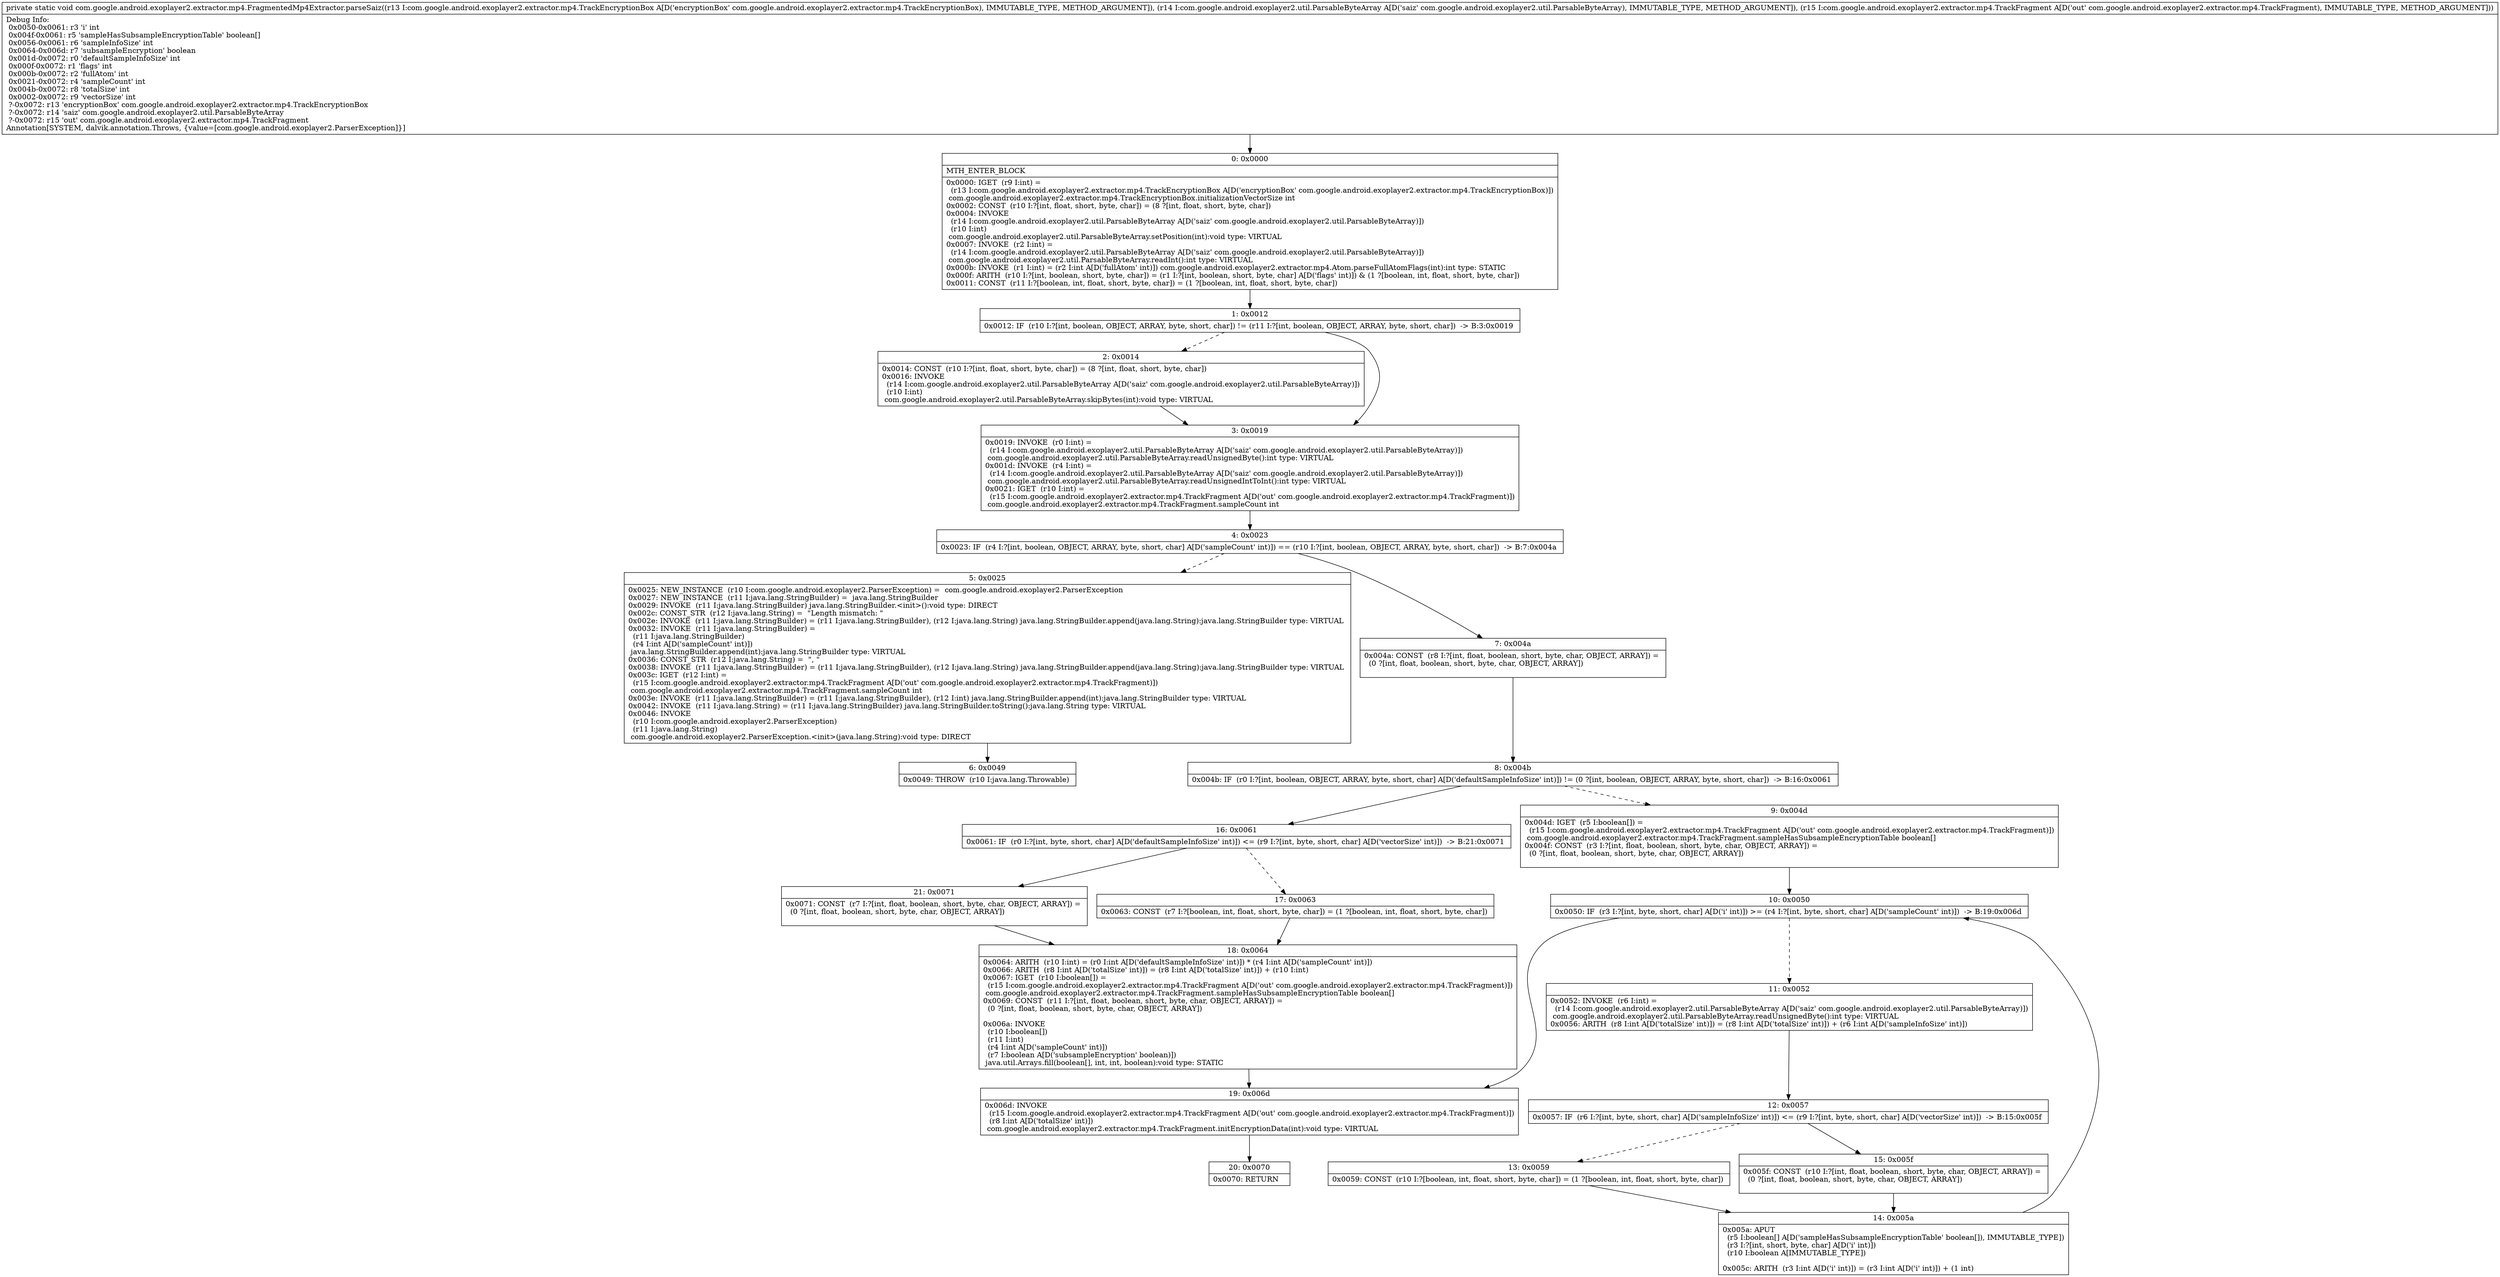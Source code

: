 digraph "CFG forcom.google.android.exoplayer2.extractor.mp4.FragmentedMp4Extractor.parseSaiz(Lcom\/google\/android\/exoplayer2\/extractor\/mp4\/TrackEncryptionBox;Lcom\/google\/android\/exoplayer2\/util\/ParsableByteArray;Lcom\/google\/android\/exoplayer2\/extractor\/mp4\/TrackFragment;)V" {
Node_0 [shape=record,label="{0\:\ 0x0000|MTH_ENTER_BLOCK\l|0x0000: IGET  (r9 I:int) = \l  (r13 I:com.google.android.exoplayer2.extractor.mp4.TrackEncryptionBox A[D('encryptionBox' com.google.android.exoplayer2.extractor.mp4.TrackEncryptionBox)])\l com.google.android.exoplayer2.extractor.mp4.TrackEncryptionBox.initializationVectorSize int \l0x0002: CONST  (r10 I:?[int, float, short, byte, char]) = (8 ?[int, float, short, byte, char]) \l0x0004: INVOKE  \l  (r14 I:com.google.android.exoplayer2.util.ParsableByteArray A[D('saiz' com.google.android.exoplayer2.util.ParsableByteArray)])\l  (r10 I:int)\l com.google.android.exoplayer2.util.ParsableByteArray.setPosition(int):void type: VIRTUAL \l0x0007: INVOKE  (r2 I:int) = \l  (r14 I:com.google.android.exoplayer2.util.ParsableByteArray A[D('saiz' com.google.android.exoplayer2.util.ParsableByteArray)])\l com.google.android.exoplayer2.util.ParsableByteArray.readInt():int type: VIRTUAL \l0x000b: INVOKE  (r1 I:int) = (r2 I:int A[D('fullAtom' int)]) com.google.android.exoplayer2.extractor.mp4.Atom.parseFullAtomFlags(int):int type: STATIC \l0x000f: ARITH  (r10 I:?[int, boolean, short, byte, char]) = (r1 I:?[int, boolean, short, byte, char] A[D('flags' int)]) & (1 ?[boolean, int, float, short, byte, char]) \l0x0011: CONST  (r11 I:?[boolean, int, float, short, byte, char]) = (1 ?[boolean, int, float, short, byte, char]) \l}"];
Node_1 [shape=record,label="{1\:\ 0x0012|0x0012: IF  (r10 I:?[int, boolean, OBJECT, ARRAY, byte, short, char]) != (r11 I:?[int, boolean, OBJECT, ARRAY, byte, short, char])  \-\> B:3:0x0019 \l}"];
Node_2 [shape=record,label="{2\:\ 0x0014|0x0014: CONST  (r10 I:?[int, float, short, byte, char]) = (8 ?[int, float, short, byte, char]) \l0x0016: INVOKE  \l  (r14 I:com.google.android.exoplayer2.util.ParsableByteArray A[D('saiz' com.google.android.exoplayer2.util.ParsableByteArray)])\l  (r10 I:int)\l com.google.android.exoplayer2.util.ParsableByteArray.skipBytes(int):void type: VIRTUAL \l}"];
Node_3 [shape=record,label="{3\:\ 0x0019|0x0019: INVOKE  (r0 I:int) = \l  (r14 I:com.google.android.exoplayer2.util.ParsableByteArray A[D('saiz' com.google.android.exoplayer2.util.ParsableByteArray)])\l com.google.android.exoplayer2.util.ParsableByteArray.readUnsignedByte():int type: VIRTUAL \l0x001d: INVOKE  (r4 I:int) = \l  (r14 I:com.google.android.exoplayer2.util.ParsableByteArray A[D('saiz' com.google.android.exoplayer2.util.ParsableByteArray)])\l com.google.android.exoplayer2.util.ParsableByteArray.readUnsignedIntToInt():int type: VIRTUAL \l0x0021: IGET  (r10 I:int) = \l  (r15 I:com.google.android.exoplayer2.extractor.mp4.TrackFragment A[D('out' com.google.android.exoplayer2.extractor.mp4.TrackFragment)])\l com.google.android.exoplayer2.extractor.mp4.TrackFragment.sampleCount int \l}"];
Node_4 [shape=record,label="{4\:\ 0x0023|0x0023: IF  (r4 I:?[int, boolean, OBJECT, ARRAY, byte, short, char] A[D('sampleCount' int)]) == (r10 I:?[int, boolean, OBJECT, ARRAY, byte, short, char])  \-\> B:7:0x004a \l}"];
Node_5 [shape=record,label="{5\:\ 0x0025|0x0025: NEW_INSTANCE  (r10 I:com.google.android.exoplayer2.ParserException) =  com.google.android.exoplayer2.ParserException \l0x0027: NEW_INSTANCE  (r11 I:java.lang.StringBuilder) =  java.lang.StringBuilder \l0x0029: INVOKE  (r11 I:java.lang.StringBuilder) java.lang.StringBuilder.\<init\>():void type: DIRECT \l0x002c: CONST_STR  (r12 I:java.lang.String) =  \"Length mismatch: \" \l0x002e: INVOKE  (r11 I:java.lang.StringBuilder) = (r11 I:java.lang.StringBuilder), (r12 I:java.lang.String) java.lang.StringBuilder.append(java.lang.String):java.lang.StringBuilder type: VIRTUAL \l0x0032: INVOKE  (r11 I:java.lang.StringBuilder) = \l  (r11 I:java.lang.StringBuilder)\l  (r4 I:int A[D('sampleCount' int)])\l java.lang.StringBuilder.append(int):java.lang.StringBuilder type: VIRTUAL \l0x0036: CONST_STR  (r12 I:java.lang.String) =  \", \" \l0x0038: INVOKE  (r11 I:java.lang.StringBuilder) = (r11 I:java.lang.StringBuilder), (r12 I:java.lang.String) java.lang.StringBuilder.append(java.lang.String):java.lang.StringBuilder type: VIRTUAL \l0x003c: IGET  (r12 I:int) = \l  (r15 I:com.google.android.exoplayer2.extractor.mp4.TrackFragment A[D('out' com.google.android.exoplayer2.extractor.mp4.TrackFragment)])\l com.google.android.exoplayer2.extractor.mp4.TrackFragment.sampleCount int \l0x003e: INVOKE  (r11 I:java.lang.StringBuilder) = (r11 I:java.lang.StringBuilder), (r12 I:int) java.lang.StringBuilder.append(int):java.lang.StringBuilder type: VIRTUAL \l0x0042: INVOKE  (r11 I:java.lang.String) = (r11 I:java.lang.StringBuilder) java.lang.StringBuilder.toString():java.lang.String type: VIRTUAL \l0x0046: INVOKE  \l  (r10 I:com.google.android.exoplayer2.ParserException)\l  (r11 I:java.lang.String)\l com.google.android.exoplayer2.ParserException.\<init\>(java.lang.String):void type: DIRECT \l}"];
Node_6 [shape=record,label="{6\:\ 0x0049|0x0049: THROW  (r10 I:java.lang.Throwable) \l}"];
Node_7 [shape=record,label="{7\:\ 0x004a|0x004a: CONST  (r8 I:?[int, float, boolean, short, byte, char, OBJECT, ARRAY]) = \l  (0 ?[int, float, boolean, short, byte, char, OBJECT, ARRAY])\l \l}"];
Node_8 [shape=record,label="{8\:\ 0x004b|0x004b: IF  (r0 I:?[int, boolean, OBJECT, ARRAY, byte, short, char] A[D('defaultSampleInfoSize' int)]) != (0 ?[int, boolean, OBJECT, ARRAY, byte, short, char])  \-\> B:16:0x0061 \l}"];
Node_9 [shape=record,label="{9\:\ 0x004d|0x004d: IGET  (r5 I:boolean[]) = \l  (r15 I:com.google.android.exoplayer2.extractor.mp4.TrackFragment A[D('out' com.google.android.exoplayer2.extractor.mp4.TrackFragment)])\l com.google.android.exoplayer2.extractor.mp4.TrackFragment.sampleHasSubsampleEncryptionTable boolean[] \l0x004f: CONST  (r3 I:?[int, float, boolean, short, byte, char, OBJECT, ARRAY]) = \l  (0 ?[int, float, boolean, short, byte, char, OBJECT, ARRAY])\l \l}"];
Node_10 [shape=record,label="{10\:\ 0x0050|0x0050: IF  (r3 I:?[int, byte, short, char] A[D('i' int)]) \>= (r4 I:?[int, byte, short, char] A[D('sampleCount' int)])  \-\> B:19:0x006d \l}"];
Node_11 [shape=record,label="{11\:\ 0x0052|0x0052: INVOKE  (r6 I:int) = \l  (r14 I:com.google.android.exoplayer2.util.ParsableByteArray A[D('saiz' com.google.android.exoplayer2.util.ParsableByteArray)])\l com.google.android.exoplayer2.util.ParsableByteArray.readUnsignedByte():int type: VIRTUAL \l0x0056: ARITH  (r8 I:int A[D('totalSize' int)]) = (r8 I:int A[D('totalSize' int)]) + (r6 I:int A[D('sampleInfoSize' int)]) \l}"];
Node_12 [shape=record,label="{12\:\ 0x0057|0x0057: IF  (r6 I:?[int, byte, short, char] A[D('sampleInfoSize' int)]) \<= (r9 I:?[int, byte, short, char] A[D('vectorSize' int)])  \-\> B:15:0x005f \l}"];
Node_13 [shape=record,label="{13\:\ 0x0059|0x0059: CONST  (r10 I:?[boolean, int, float, short, byte, char]) = (1 ?[boolean, int, float, short, byte, char]) \l}"];
Node_14 [shape=record,label="{14\:\ 0x005a|0x005a: APUT  \l  (r5 I:boolean[] A[D('sampleHasSubsampleEncryptionTable' boolean[]), IMMUTABLE_TYPE])\l  (r3 I:?[int, short, byte, char] A[D('i' int)])\l  (r10 I:boolean A[IMMUTABLE_TYPE])\l \l0x005c: ARITH  (r3 I:int A[D('i' int)]) = (r3 I:int A[D('i' int)]) + (1 int) \l}"];
Node_15 [shape=record,label="{15\:\ 0x005f|0x005f: CONST  (r10 I:?[int, float, boolean, short, byte, char, OBJECT, ARRAY]) = \l  (0 ?[int, float, boolean, short, byte, char, OBJECT, ARRAY])\l \l}"];
Node_16 [shape=record,label="{16\:\ 0x0061|0x0061: IF  (r0 I:?[int, byte, short, char] A[D('defaultSampleInfoSize' int)]) \<= (r9 I:?[int, byte, short, char] A[D('vectorSize' int)])  \-\> B:21:0x0071 \l}"];
Node_17 [shape=record,label="{17\:\ 0x0063|0x0063: CONST  (r7 I:?[boolean, int, float, short, byte, char]) = (1 ?[boolean, int, float, short, byte, char]) \l}"];
Node_18 [shape=record,label="{18\:\ 0x0064|0x0064: ARITH  (r10 I:int) = (r0 I:int A[D('defaultSampleInfoSize' int)]) * (r4 I:int A[D('sampleCount' int)]) \l0x0066: ARITH  (r8 I:int A[D('totalSize' int)]) = (r8 I:int A[D('totalSize' int)]) + (r10 I:int) \l0x0067: IGET  (r10 I:boolean[]) = \l  (r15 I:com.google.android.exoplayer2.extractor.mp4.TrackFragment A[D('out' com.google.android.exoplayer2.extractor.mp4.TrackFragment)])\l com.google.android.exoplayer2.extractor.mp4.TrackFragment.sampleHasSubsampleEncryptionTable boolean[] \l0x0069: CONST  (r11 I:?[int, float, boolean, short, byte, char, OBJECT, ARRAY]) = \l  (0 ?[int, float, boolean, short, byte, char, OBJECT, ARRAY])\l \l0x006a: INVOKE  \l  (r10 I:boolean[])\l  (r11 I:int)\l  (r4 I:int A[D('sampleCount' int)])\l  (r7 I:boolean A[D('subsampleEncryption' boolean)])\l java.util.Arrays.fill(boolean[], int, int, boolean):void type: STATIC \l}"];
Node_19 [shape=record,label="{19\:\ 0x006d|0x006d: INVOKE  \l  (r15 I:com.google.android.exoplayer2.extractor.mp4.TrackFragment A[D('out' com.google.android.exoplayer2.extractor.mp4.TrackFragment)])\l  (r8 I:int A[D('totalSize' int)])\l com.google.android.exoplayer2.extractor.mp4.TrackFragment.initEncryptionData(int):void type: VIRTUAL \l}"];
Node_20 [shape=record,label="{20\:\ 0x0070|0x0070: RETURN   \l}"];
Node_21 [shape=record,label="{21\:\ 0x0071|0x0071: CONST  (r7 I:?[int, float, boolean, short, byte, char, OBJECT, ARRAY]) = \l  (0 ?[int, float, boolean, short, byte, char, OBJECT, ARRAY])\l \l}"];
MethodNode[shape=record,label="{private static void com.google.android.exoplayer2.extractor.mp4.FragmentedMp4Extractor.parseSaiz((r13 I:com.google.android.exoplayer2.extractor.mp4.TrackEncryptionBox A[D('encryptionBox' com.google.android.exoplayer2.extractor.mp4.TrackEncryptionBox), IMMUTABLE_TYPE, METHOD_ARGUMENT]), (r14 I:com.google.android.exoplayer2.util.ParsableByteArray A[D('saiz' com.google.android.exoplayer2.util.ParsableByteArray), IMMUTABLE_TYPE, METHOD_ARGUMENT]), (r15 I:com.google.android.exoplayer2.extractor.mp4.TrackFragment A[D('out' com.google.android.exoplayer2.extractor.mp4.TrackFragment), IMMUTABLE_TYPE, METHOD_ARGUMENT]))  | Debug Info:\l  0x0050\-0x0061: r3 'i' int\l  0x004f\-0x0061: r5 'sampleHasSubsampleEncryptionTable' boolean[]\l  0x0056\-0x0061: r6 'sampleInfoSize' int\l  0x0064\-0x006d: r7 'subsampleEncryption' boolean\l  0x001d\-0x0072: r0 'defaultSampleInfoSize' int\l  0x000f\-0x0072: r1 'flags' int\l  0x000b\-0x0072: r2 'fullAtom' int\l  0x0021\-0x0072: r4 'sampleCount' int\l  0x004b\-0x0072: r8 'totalSize' int\l  0x0002\-0x0072: r9 'vectorSize' int\l  ?\-0x0072: r13 'encryptionBox' com.google.android.exoplayer2.extractor.mp4.TrackEncryptionBox\l  ?\-0x0072: r14 'saiz' com.google.android.exoplayer2.util.ParsableByteArray\l  ?\-0x0072: r15 'out' com.google.android.exoplayer2.extractor.mp4.TrackFragment\lAnnotation[SYSTEM, dalvik.annotation.Throws, \{value=[com.google.android.exoplayer2.ParserException]\}]\l}"];
MethodNode -> Node_0;
Node_0 -> Node_1;
Node_1 -> Node_2[style=dashed];
Node_1 -> Node_3;
Node_2 -> Node_3;
Node_3 -> Node_4;
Node_4 -> Node_5[style=dashed];
Node_4 -> Node_7;
Node_5 -> Node_6;
Node_7 -> Node_8;
Node_8 -> Node_9[style=dashed];
Node_8 -> Node_16;
Node_9 -> Node_10;
Node_10 -> Node_11[style=dashed];
Node_10 -> Node_19;
Node_11 -> Node_12;
Node_12 -> Node_13[style=dashed];
Node_12 -> Node_15;
Node_13 -> Node_14;
Node_14 -> Node_10;
Node_15 -> Node_14;
Node_16 -> Node_17[style=dashed];
Node_16 -> Node_21;
Node_17 -> Node_18;
Node_18 -> Node_19;
Node_19 -> Node_20;
Node_21 -> Node_18;
}

